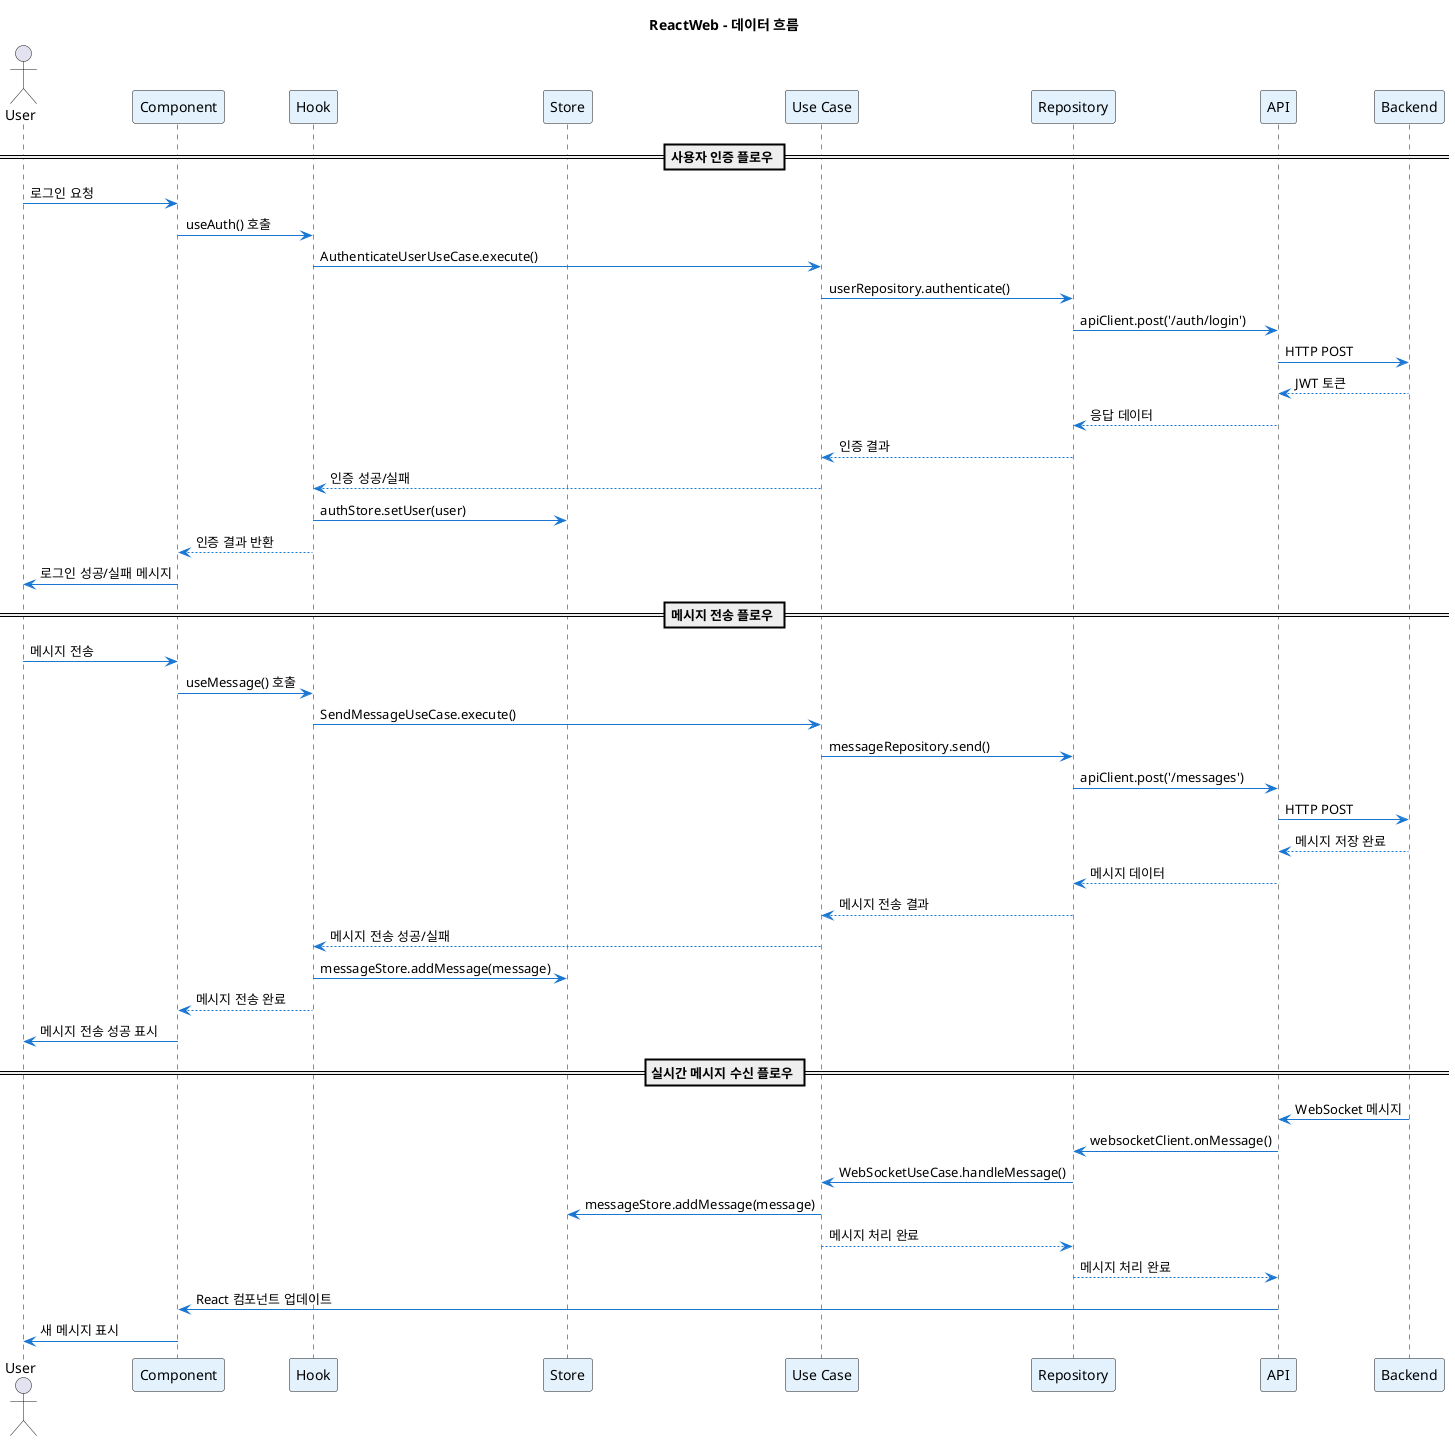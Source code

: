 @startuml ReactWeb Data Flow Sequence

skinparam backgroundColor #FFFFFF
skinparam sequence {
    ArrowColor #1976D2
    ParticipantBackgroundColor #E3F2FD
}

title ReactWeb - 데이터 흐름

actor User as U
participant "Component" as RC
participant "Hook" as CH
participant "Store" as ZS
participant "Use Case" as UC
participant "Repository" as Repo
participant "API" as API
participant "Backend" as Backend

== 사용자 인증 플로우 ==

U -> RC : 로그인 요청
RC -> CH : useAuth() 호출
CH -> UC : AuthenticateUserUseCase.execute()
UC -> Repo : userRepository.authenticate()
Repo -> API : apiClient.post('/auth/login')
API -> Backend : HTTP POST
Backend --> API : JWT 토큰
API --> Repo : 응답 데이터
Repo --> UC : 인증 결과
UC --> CH : 인증 성공/실패
CH -> ZS : authStore.setUser(user)
CH --> RC : 인증 결과 반환
RC -> U : 로그인 성공/실패 메시지

== 메시지 전송 플로우 ==

U -> RC : 메시지 전송
RC -> CH : useMessage() 호출
CH -> UC : SendMessageUseCase.execute()
UC -> Repo : messageRepository.send()
Repo -> API : apiClient.post('/messages')
API -> Backend : HTTP POST
Backend --> API : 메시지 저장 완료
API --> Repo : 메시지 데이터
Repo --> UC : 메시지 전송 결과
UC --> CH : 메시지 전송 성공/실패
CH -> ZS : messageStore.addMessage(message)
CH --> RC : 메시지 전송 완료
RC -> U : 메시지 전송 성공 표시

== 실시간 메시지 수신 플로우 ==

Backend -> API : WebSocket 메시지
API -> Repo : websocketClient.onMessage()
Repo -> UC : WebSocketUseCase.handleMessage()
UC -> ZS : messageStore.addMessage(message)
UC --> Repo : 메시지 처리 완료
Repo --> API : 메시지 처리 완료
API -> RC : React 컴포넌트 업데이트
RC -> U : 새 메시지 표시

@enduml 